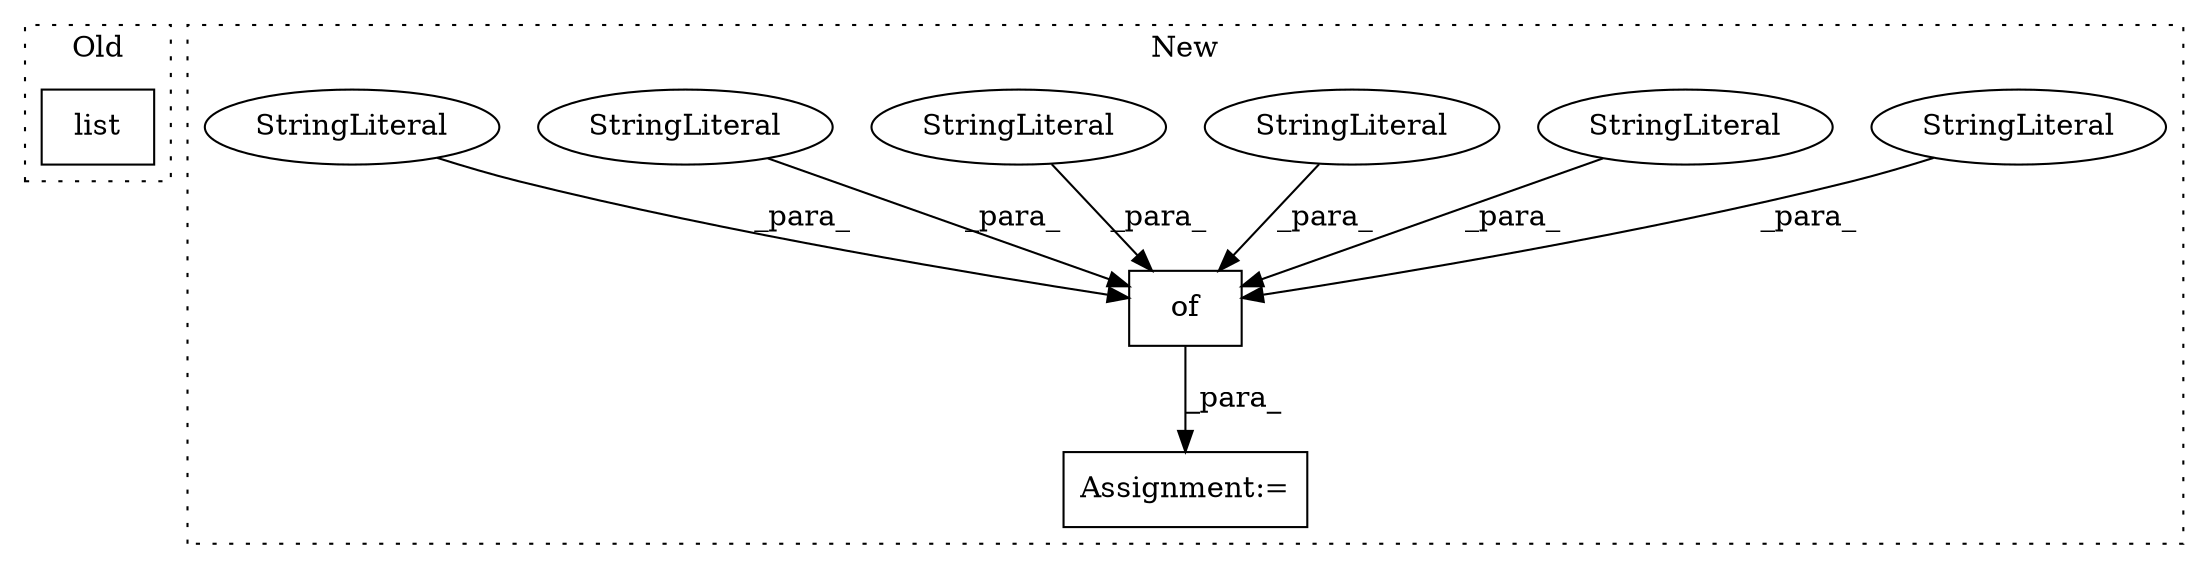 digraph G {
subgraph cluster0 {
1 [label="list" a="32" s="12883,12906" l="5,1" shape="box"];
label = "Old";
style="dotted";
}
subgraph cluster1 {
2 [label="of" a="32" s="12915,13201" l="3,1" shape="box"];
3 [label="Assignment:=" a="7" s="12910" l="1" shape="box"];
4 [label="StringLiteral" a="45" s="13078" l="19" shape="ellipse"];
5 [label="StringLiteral" a="45" s="12958" l="19" shape="ellipse"];
6 [label="StringLiteral" a="45" s="12918" l="19" shape="ellipse"];
7 [label="StringLiteral" a="45" s="13018" l="19" shape="ellipse"];
8 [label="StringLiteral" a="45" s="13118" l="20" shape="ellipse"];
9 [label="StringLiteral" a="45" s="13139" l="20" shape="ellipse"];
label = "New";
style="dotted";
}
2 -> 3 [label="_para_"];
4 -> 2 [label="_para_"];
5 -> 2 [label="_para_"];
6 -> 2 [label="_para_"];
7 -> 2 [label="_para_"];
8 -> 2 [label="_para_"];
9 -> 2 [label="_para_"];
}